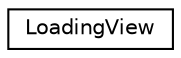 digraph G
{
  edge [fontname="Helvetica",fontsize="10",labelfontname="Helvetica",labelfontsize="10"];
  node [fontname="Helvetica",fontsize="10",shape=record];
  rankdir="LR";
  Node1 [label="LoadingView",height=0.2,width=0.4,color="black", fillcolor="white", style="filled",URL="$interface_loading_view.html"];
}
